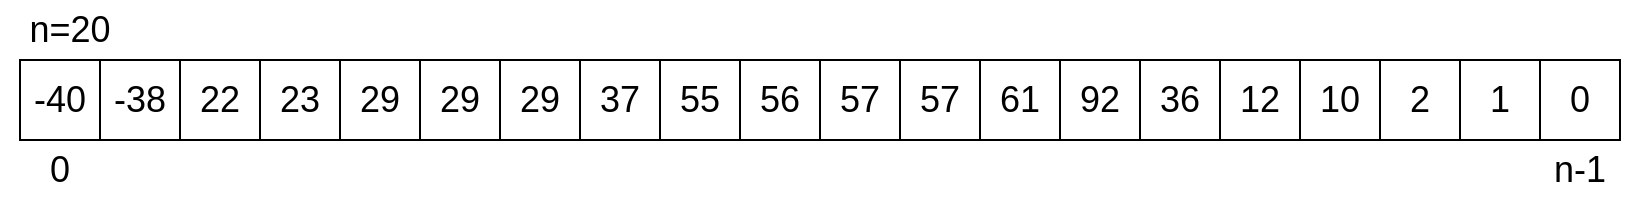 <mxfile>
    <diagram id="4Ib9y2FLOoQEFZ4BTFtT" name="Page-1">
        <mxGraphModel dx="1456" dy="1148" grid="1" gridSize="10" guides="1" tooltips="1" connect="1" arrows="1" fold="1" page="1" pageScale="1" pageWidth="850" pageHeight="1100" math="0" shadow="0">
            <root>
                <mxCell id="0"/>
                <mxCell id="1" parent="0"/>
                <mxCell id="2" value="&lt;font style=&quot;font-size: 18px&quot;&gt;-40&lt;/font&gt;" style="rounded=0;whiteSpace=wrap;html=1;" vertex="1" parent="1">
                    <mxGeometry x="40" y="40" width="40" height="40" as="geometry"/>
                </mxCell>
                <mxCell id="3" value="&lt;font style=&quot;font-size: 18px&quot;&gt;-38&lt;/font&gt;" style="rounded=0;whiteSpace=wrap;html=1;" vertex="1" parent="1">
                    <mxGeometry x="80" y="40" width="40" height="40" as="geometry"/>
                </mxCell>
                <mxCell id="4" value="&lt;font style=&quot;font-size: 18px&quot;&gt;22&lt;/font&gt;" style="rounded=0;whiteSpace=wrap;html=1;" vertex="1" parent="1">
                    <mxGeometry x="120" y="40" width="40" height="40" as="geometry"/>
                </mxCell>
                <mxCell id="5" value="&lt;font style=&quot;font-size: 18px&quot;&gt;23&lt;/font&gt;" style="rounded=0;whiteSpace=wrap;html=1;" vertex="1" parent="1">
                    <mxGeometry x="160" y="40" width="40" height="40" as="geometry"/>
                </mxCell>
                <mxCell id="6" value="&lt;font style=&quot;font-size: 18px&quot;&gt;29&lt;/font&gt;" style="rounded=0;whiteSpace=wrap;html=1;" vertex="1" parent="1">
                    <mxGeometry x="200" y="40" width="40" height="40" as="geometry"/>
                </mxCell>
                <mxCell id="7" value="&lt;font style=&quot;font-size: 18px&quot;&gt;29&lt;/font&gt;" style="rounded=0;whiteSpace=wrap;html=1;" vertex="1" parent="1">
                    <mxGeometry x="240" y="40" width="40" height="40" as="geometry"/>
                </mxCell>
                <mxCell id="8" value="&lt;font style=&quot;font-size: 18px&quot;&gt;29&lt;/font&gt;" style="rounded=0;whiteSpace=wrap;html=1;" vertex="1" parent="1">
                    <mxGeometry x="280" y="40" width="40" height="40" as="geometry"/>
                </mxCell>
                <mxCell id="9" value="&lt;font style=&quot;font-size: 18px&quot;&gt;37&lt;/font&gt;" style="rounded=0;whiteSpace=wrap;html=1;" vertex="1" parent="1">
                    <mxGeometry x="320" y="40" width="40" height="40" as="geometry"/>
                </mxCell>
                <mxCell id="10" value="&lt;font style=&quot;font-size: 18px&quot;&gt;55&lt;/font&gt;" style="rounded=0;whiteSpace=wrap;html=1;" vertex="1" parent="1">
                    <mxGeometry x="360" y="40" width="40" height="40" as="geometry"/>
                </mxCell>
                <mxCell id="11" value="&lt;font style=&quot;font-size: 18px&quot;&gt;56&lt;/font&gt;" style="rounded=0;whiteSpace=wrap;html=1;" vertex="1" parent="1">
                    <mxGeometry x="400" y="40" width="40" height="40" as="geometry"/>
                </mxCell>
                <mxCell id="12" value="&lt;font style=&quot;font-size: 18px&quot;&gt;57&lt;/font&gt;" style="rounded=0;whiteSpace=wrap;html=1;" vertex="1" parent="1">
                    <mxGeometry x="440" y="40" width="40" height="40" as="geometry"/>
                </mxCell>
                <mxCell id="13" value="n-1" style="text;html=1;strokeColor=none;fillColor=none;align=center;verticalAlign=middle;whiteSpace=wrap;rounded=0;fontSize=18;" vertex="1" parent="1">
                    <mxGeometry x="790" y="80" width="60" height="30" as="geometry"/>
                </mxCell>
                <mxCell id="14" value="0" style="text;html=1;strokeColor=none;fillColor=none;align=center;verticalAlign=middle;whiteSpace=wrap;rounded=0;fontSize=18;" vertex="1" parent="1">
                    <mxGeometry x="30" y="80" width="60" height="30" as="geometry"/>
                </mxCell>
                <mxCell id="30" value="&lt;font style=&quot;font-size: 18px&quot;&gt;57&lt;/font&gt;" style="rounded=0;whiteSpace=wrap;html=1;" vertex="1" parent="1">
                    <mxGeometry x="480" y="40" width="40" height="40" as="geometry"/>
                </mxCell>
                <mxCell id="31" value="&lt;font style=&quot;font-size: 18px&quot;&gt;61&lt;/font&gt;" style="rounded=0;whiteSpace=wrap;html=1;" vertex="1" parent="1">
                    <mxGeometry x="520" y="40" width="40" height="40" as="geometry"/>
                </mxCell>
                <mxCell id="32" value="&lt;font style=&quot;font-size: 18px&quot;&gt;92&lt;/font&gt;" style="rounded=0;whiteSpace=wrap;html=1;" vertex="1" parent="1">
                    <mxGeometry x="560" y="40" width="40" height="40" as="geometry"/>
                </mxCell>
                <mxCell id="33" value="&lt;font style=&quot;font-size: 18px&quot;&gt;36&lt;/font&gt;" style="rounded=0;whiteSpace=wrap;html=1;" vertex="1" parent="1">
                    <mxGeometry x="600" y="40" width="40" height="40" as="geometry"/>
                </mxCell>
                <mxCell id="34" value="&lt;font style=&quot;font-size: 18px&quot;&gt;12&lt;/font&gt;" style="rounded=0;whiteSpace=wrap;html=1;" vertex="1" parent="1">
                    <mxGeometry x="640" y="40" width="40" height="40" as="geometry"/>
                </mxCell>
                <mxCell id="35" value="&lt;font style=&quot;font-size: 18px&quot;&gt;10&lt;/font&gt;" style="rounded=0;whiteSpace=wrap;html=1;" vertex="1" parent="1">
                    <mxGeometry x="680" y="40" width="40" height="40" as="geometry"/>
                </mxCell>
                <mxCell id="36" value="&lt;font style=&quot;font-size: 18px&quot;&gt;2&lt;/font&gt;" style="rounded=0;whiteSpace=wrap;html=1;" vertex="1" parent="1">
                    <mxGeometry x="720" y="40" width="40" height="40" as="geometry"/>
                </mxCell>
                <mxCell id="37" value="&lt;font style=&quot;font-size: 18px&quot;&gt;1&lt;/font&gt;" style="rounded=0;whiteSpace=wrap;html=1;" vertex="1" parent="1">
                    <mxGeometry x="760" y="40" width="40" height="40" as="geometry"/>
                </mxCell>
                <mxCell id="40" value="&lt;font style=&quot;font-size: 18px&quot;&gt;0&lt;/font&gt;" style="rounded=0;whiteSpace=wrap;html=1;" vertex="1" parent="1">
                    <mxGeometry x="800" y="40" width="40" height="40" as="geometry"/>
                </mxCell>
                <mxCell id="41" value="&lt;font style=&quot;font-size: 18px&quot;&gt;n=20&lt;/font&gt;" style="text;html=1;strokeColor=none;fillColor=none;align=center;verticalAlign=middle;whiteSpace=wrap;rounded=0;" vertex="1" parent="1">
                    <mxGeometry x="30" y="10" width="70" height="30" as="geometry"/>
                </mxCell>
            </root>
        </mxGraphModel>
    </diagram>
</mxfile>